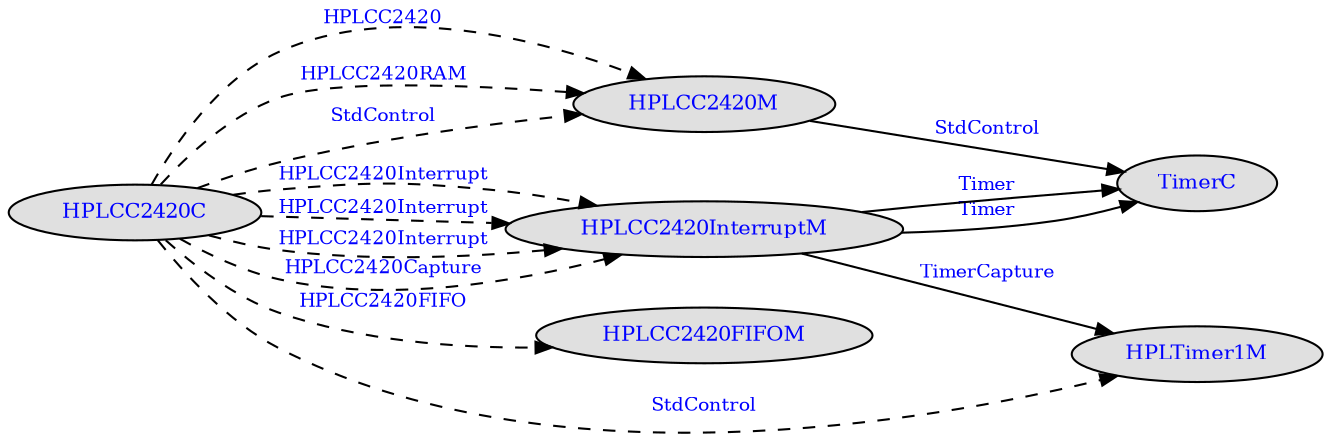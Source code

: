 digraph "HPLCC2420C_if" {
    rankdir=LR;
    ratio=compress;
    margin="0,0";
    ranksep=0.0005; 
    nodesep=0.1; 
    node [shape=ellipse style=filled fillcolor="#e0e0e0"];
    node [fontsize=10 height=.1 width=.1];
    edge [fontsize=9 arrowsize=.8];
    node [fontcolor=blue];
    edge [fontcolor=blue];

    HPLCC2420C [URL="tos.platform.micaz.HPLCC2420C.nc.html"];
    HPLCC2420InterruptM [URL="tos.platform.micaz.HPLCC2420InterruptM.nc.html"];
    HPLCC2420C -> HPLCC2420InterruptM [ style=dashed label="HPLCC2420Interrupt" URL="tos.lib.CC2420Radio.HPLCC2420Interrupt.nc.html" ];
    HPLCC2420C [URL="tos.platform.micaz.HPLCC2420C.nc.html"];
    HPLCC2420M [URL="tos.platform.micaz.HPLCC2420M.nc.html"];
    HPLCC2420C -> HPLCC2420M [ style=dashed label="HPLCC2420" URL="tos.lib.CC2420Radio.HPLCC2420.nc.html" ];
    HPLCC2420C [URL="tos.platform.micaz.HPLCC2420C.nc.html"];
    HPLCC2420InterruptM [URL="tos.platform.micaz.HPLCC2420InterruptM.nc.html"];
    HPLCC2420C -> HPLCC2420InterruptM [ style=dashed label="HPLCC2420Capture" URL="tos.lib.CC2420Radio.HPLCC2420Capture.nc.html" ];
    HPLCC2420C [URL="tos.platform.micaz.HPLCC2420C.nc.html"];
    HPLCC2420FIFOM [URL="tos.platform.micaz.HPLCC2420FIFOM.nc.html"];
    HPLCC2420C -> HPLCC2420FIFOM [ style=dashed label="HPLCC2420FIFO" URL="tos.lib.CC2420Radio.HPLCC2420FIFO.nc.html" ];
    HPLCC2420C [URL="tos.platform.micaz.HPLCC2420C.nc.html"];
    HPLCC2420M [URL="tos.platform.micaz.HPLCC2420M.nc.html"];
    HPLCC2420C -> HPLCC2420M [ style=dashed label="HPLCC2420RAM" URL="tos.lib.CC2420Radio.HPLCC2420RAM.nc.html" ];
    HPLCC2420C [URL="tos.platform.micaz.HPLCC2420C.nc.html"];
    HPLCC2420InterruptM [URL="tos.platform.micaz.HPLCC2420InterruptM.nc.html"];
    HPLCC2420C -> HPLCC2420InterruptM [ style=dashed label="HPLCC2420Interrupt" URL="tos.lib.CC2420Radio.HPLCC2420Interrupt.nc.html" ];
    HPLCC2420C [URL="tos.platform.micaz.HPLCC2420C.nc.html"];
    HPLTimer1M [URL="tos.platform.micaz.HPLTimer1M.nc.html"];
    HPLCC2420C -> HPLTimer1M [ style=dashed label="StdControl" URL="tos.interfaces.StdControl.nc.html" ];
    HPLCC2420C [URL="tos.platform.micaz.HPLCC2420C.nc.html"];
    HPLCC2420M [URL="tos.platform.micaz.HPLCC2420M.nc.html"];
    HPLCC2420C -> HPLCC2420M [ style=dashed label="StdControl" URL="tos.interfaces.StdControl.nc.html" ];
    HPLCC2420C [URL="tos.platform.micaz.HPLCC2420C.nc.html"];
    HPLCC2420InterruptM [URL="tos.platform.micaz.HPLCC2420InterruptM.nc.html"];
    HPLCC2420C -> HPLCC2420InterruptM [ style=dashed label="HPLCC2420Interrupt" URL="tos.lib.CC2420Radio.HPLCC2420Interrupt.nc.html" ];
    HPLCC2420InterruptM [URL="tos.platform.micaz.HPLCC2420InterruptM.nc.html"];
    HPLTimer1M [URL="tos.platform.micaz.HPLTimer1M.nc.html"];
    HPLCC2420InterruptM -> HPLTimer1M [ label="TimerCapture" URL="tos.platform.micaz.TimerCapture.nc.html" ];
    HPLCC2420InterruptM [URL="tos.platform.micaz.HPLCC2420InterruptM.nc.html"];
    TimerC [URL="tos.system.TimerC.nc.html"];
    HPLCC2420InterruptM -> TimerC [ label="Timer" URL="tos.interfaces.Timer.nc.html" ];
    HPLCC2420InterruptM [URL="tos.platform.micaz.HPLCC2420InterruptM.nc.html"];
    TimerC [URL="tos.system.TimerC.nc.html"];
    HPLCC2420InterruptM -> TimerC [ label="Timer" URL="tos.interfaces.Timer.nc.html" ];
    HPLCC2420M [URL="tos.platform.micaz.HPLCC2420M.nc.html"];
    TimerC [URL="tos.system.TimerC.nc.html"];
    HPLCC2420M -> TimerC [ label="StdControl" URL="tos.interfaces.StdControl.nc.html" ];
}
